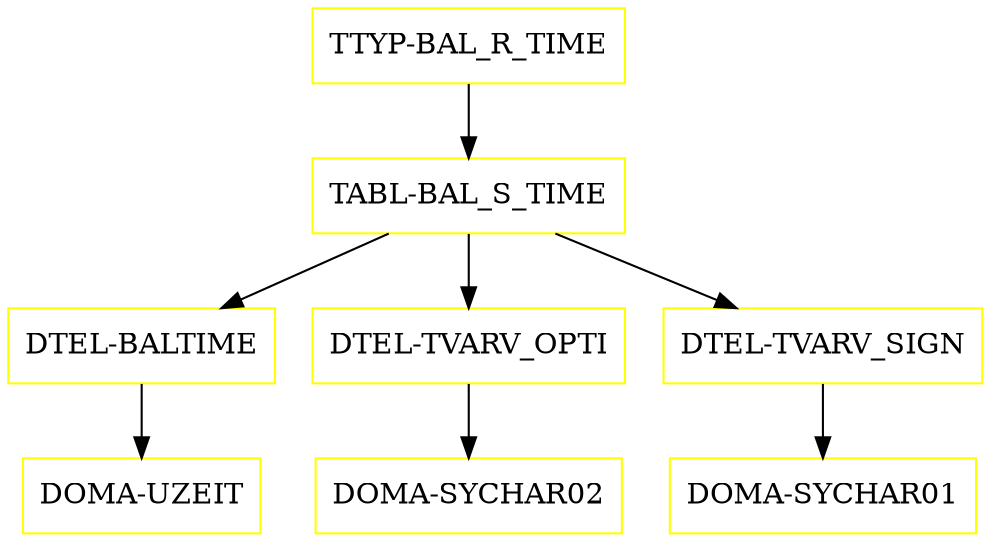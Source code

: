 digraph G {
  "TTYP-BAL_R_TIME" [shape=box,color=yellow];
  "TABL-BAL_S_TIME" [shape=box,color=yellow,URL="./TABL_BAL_S_TIME.html"];
  "DTEL-BALTIME" [shape=box,color=yellow,URL="./DTEL_BALTIME.html"];
  "DOMA-UZEIT" [shape=box,color=yellow,URL="./DOMA_UZEIT.html"];
  "DTEL-TVARV_OPTI" [shape=box,color=yellow,URL="./DTEL_TVARV_OPTI.html"];
  "DOMA-SYCHAR02" [shape=box,color=yellow,URL="./DOMA_SYCHAR02.html"];
  "DTEL-TVARV_SIGN" [shape=box,color=yellow,URL="./DTEL_TVARV_SIGN.html"];
  "DOMA-SYCHAR01" [shape=box,color=yellow,URL="./DOMA_SYCHAR01.html"];
  "TTYP-BAL_R_TIME" -> "TABL-BAL_S_TIME";
  "TABL-BAL_S_TIME" -> "DTEL-TVARV_SIGN";
  "TABL-BAL_S_TIME" -> "DTEL-TVARV_OPTI";
  "TABL-BAL_S_TIME" -> "DTEL-BALTIME";
  "DTEL-BALTIME" -> "DOMA-UZEIT";
  "DTEL-TVARV_OPTI" -> "DOMA-SYCHAR02";
  "DTEL-TVARV_SIGN" -> "DOMA-SYCHAR01";
}
